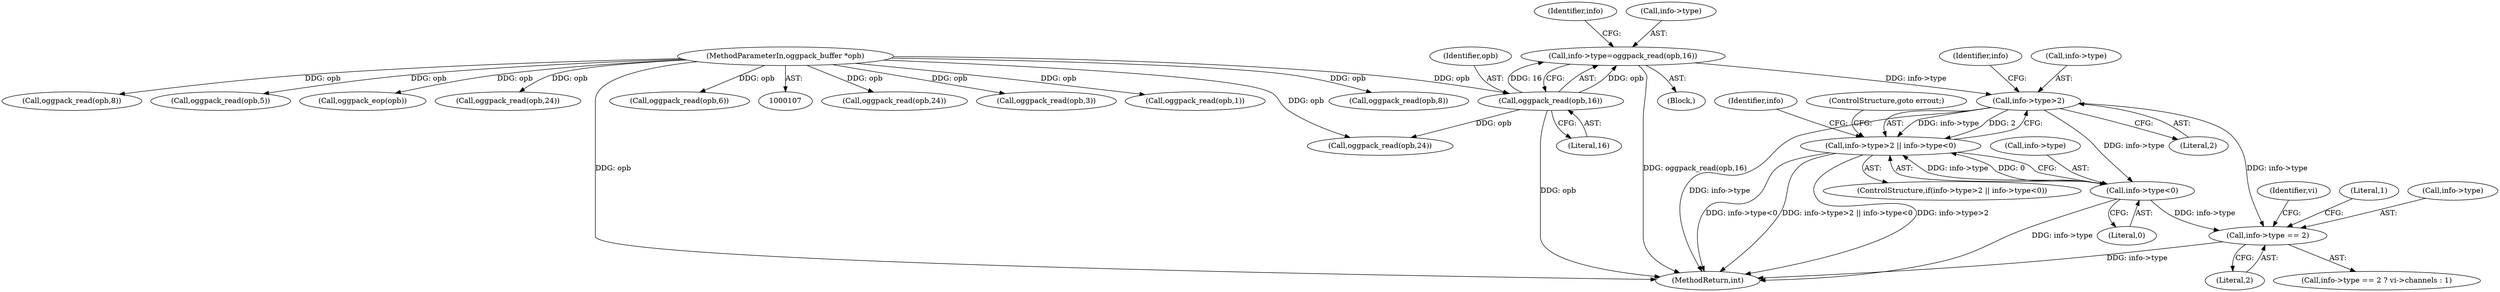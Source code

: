 digraph "0_Android_eeb4e45d5683f88488c083ecf142dc89bc3f0b47_9@pointer" {
"1000137" [label="(Call,info->type>2)"];
"1000128" [label="(Call,info->type=oggpack_read(opb,16))"];
"1000132" [label="(Call,oggpack_read(opb,16))"];
"1000110" [label="(MethodParameterIn,oggpack_buffer *opb)"];
"1000136" [label="(Call,info->type>2 || info->type<0)"];
"1000142" [label="(Call,info->type<0)"];
"1000361" [label="(Call,info->type == 2)"];
"1000159" [label="(Call,oggpack_read(opb,24))"];
"1000110" [label="(MethodParameterIn,oggpack_buffer *opb)"];
"1000111" [label="(Block,)"];
"1000367" [label="(Identifier,vi)"];
"1000365" [label="(Literal,2)"];
"1000245" [label="(Call,oggpack_read(opb,3))"];
"1000249" [label="(Call,oggpack_read(opb,1))"];
"1000146" [label="(Literal,0)"];
"1000150" [label="(Identifier,info)"];
"1000360" [label="(Call,info->type == 2 ? vi->channels : 1)"];
"1000369" [label="(Literal,1)"];
"1000141" [label="(Literal,2)"];
"1000400" [label="(MethodReturn,int)"];
"1000139" [label="(Identifier,info)"];
"1000137" [label="(Call,info->type>2)"];
"1000135" [label="(ControlStructure,if(info->type>2 || info->type<0))"];
"1000188" [label="(Call,oggpack_read(opb,8))"];
"1000144" [label="(Identifier,info)"];
"1000304" [label="(Call,oggpack_read(opb,8))"];
"1000128" [label="(Call,info->type=oggpack_read(opb,16))"];
"1000255" [label="(Call,oggpack_read(opb,5))"];
"1000129" [label="(Call,info->type)"];
"1000353" [label="(Call,oggpack_eop(opb))"];
"1000362" [label="(Call,info->type)"];
"1000138" [label="(Call,info->type)"];
"1000167" [label="(Call,oggpack_read(opb,24))"];
"1000361" [label="(Call,info->type == 2)"];
"1000136" [label="(Call,info->type>2 || info->type<0)"];
"1000152" [label="(Call,oggpack_read(opb,24))"];
"1000178" [label="(Call,oggpack_read(opb,6))"];
"1000147" [label="(ControlStructure,goto errout;)"];
"1000133" [label="(Identifier,opb)"];
"1000142" [label="(Call,info->type<0)"];
"1000132" [label="(Call,oggpack_read(opb,16))"];
"1000134" [label="(Literal,16)"];
"1000143" [label="(Call,info->type)"];
"1000137" -> "1000136"  [label="AST: "];
"1000137" -> "1000141"  [label="CFG: "];
"1000138" -> "1000137"  [label="AST: "];
"1000141" -> "1000137"  [label="AST: "];
"1000144" -> "1000137"  [label="CFG: "];
"1000136" -> "1000137"  [label="CFG: "];
"1000137" -> "1000400"  [label="DDG: info->type"];
"1000137" -> "1000136"  [label="DDG: info->type"];
"1000137" -> "1000136"  [label="DDG: 2"];
"1000128" -> "1000137"  [label="DDG: info->type"];
"1000137" -> "1000142"  [label="DDG: info->type"];
"1000137" -> "1000361"  [label="DDG: info->type"];
"1000128" -> "1000111"  [label="AST: "];
"1000128" -> "1000132"  [label="CFG: "];
"1000129" -> "1000128"  [label="AST: "];
"1000132" -> "1000128"  [label="AST: "];
"1000139" -> "1000128"  [label="CFG: "];
"1000128" -> "1000400"  [label="DDG: oggpack_read(opb,16)"];
"1000132" -> "1000128"  [label="DDG: opb"];
"1000132" -> "1000128"  [label="DDG: 16"];
"1000132" -> "1000134"  [label="CFG: "];
"1000133" -> "1000132"  [label="AST: "];
"1000134" -> "1000132"  [label="AST: "];
"1000132" -> "1000400"  [label="DDG: opb"];
"1000110" -> "1000132"  [label="DDG: opb"];
"1000132" -> "1000152"  [label="DDG: opb"];
"1000110" -> "1000107"  [label="AST: "];
"1000110" -> "1000400"  [label="DDG: opb"];
"1000110" -> "1000152"  [label="DDG: opb"];
"1000110" -> "1000159"  [label="DDG: opb"];
"1000110" -> "1000167"  [label="DDG: opb"];
"1000110" -> "1000178"  [label="DDG: opb"];
"1000110" -> "1000188"  [label="DDG: opb"];
"1000110" -> "1000245"  [label="DDG: opb"];
"1000110" -> "1000249"  [label="DDG: opb"];
"1000110" -> "1000255"  [label="DDG: opb"];
"1000110" -> "1000304"  [label="DDG: opb"];
"1000110" -> "1000353"  [label="DDG: opb"];
"1000136" -> "1000135"  [label="AST: "];
"1000136" -> "1000142"  [label="CFG: "];
"1000142" -> "1000136"  [label="AST: "];
"1000147" -> "1000136"  [label="CFG: "];
"1000150" -> "1000136"  [label="CFG: "];
"1000136" -> "1000400"  [label="DDG: info->type<0"];
"1000136" -> "1000400"  [label="DDG: info->type>2 || info->type<0"];
"1000136" -> "1000400"  [label="DDG: info->type>2"];
"1000142" -> "1000136"  [label="DDG: info->type"];
"1000142" -> "1000136"  [label="DDG: 0"];
"1000142" -> "1000146"  [label="CFG: "];
"1000143" -> "1000142"  [label="AST: "];
"1000146" -> "1000142"  [label="AST: "];
"1000142" -> "1000400"  [label="DDG: info->type"];
"1000142" -> "1000361"  [label="DDG: info->type"];
"1000361" -> "1000360"  [label="AST: "];
"1000361" -> "1000365"  [label="CFG: "];
"1000362" -> "1000361"  [label="AST: "];
"1000365" -> "1000361"  [label="AST: "];
"1000367" -> "1000361"  [label="CFG: "];
"1000369" -> "1000361"  [label="CFG: "];
"1000361" -> "1000400"  [label="DDG: info->type"];
}
